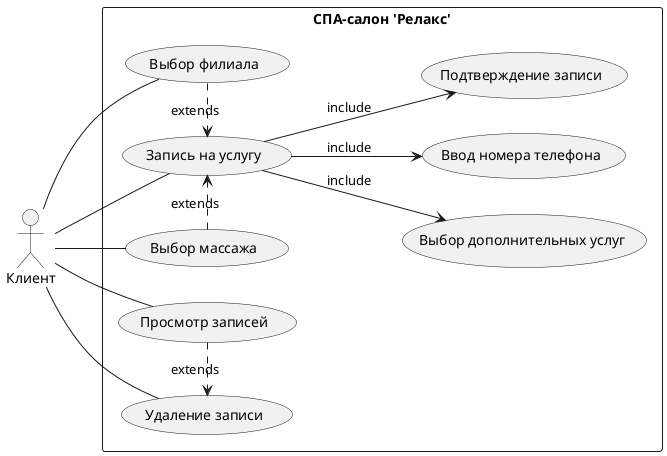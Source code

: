 @startuml
left to right direction

actor Клиент

rectangle "СПА-салон 'Релакс'" {
    Клиент -- (Выбор филиала)
    Клиент -- (Выбор массажа)
    Клиент -- (Запись на услугу)
    Клиент -- (Просмотр записей)
    Клиент -- (Удаление записи)

    (Выбор филиала) .> (Запись на услугу) : extends
    (Выбор массажа) .> (Запись на услугу) : extends
    (Просмотр записей) .> (Удаление записи) : extends

    (Запись на услугу) --> (Выбор дополнительных услуг) : include
    (Запись на услугу) --> (Ввод номера телефона) : include
    (Запись на услугу) --> (Подтверждение записи) : include
}

@enduml